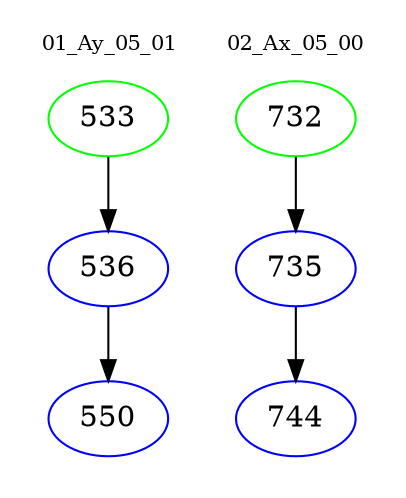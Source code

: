 digraph{
subgraph cluster_0 {
color = white
label = "01_Ay_05_01";
fontsize=10;
T0_533 [label="533", color="green"]
T0_533 -> T0_536 [color="black"]
T0_536 [label="536", color="blue"]
T0_536 -> T0_550 [color="black"]
T0_550 [label="550", color="blue"]
}
subgraph cluster_1 {
color = white
label = "02_Ax_05_00";
fontsize=10;
T1_732 [label="732", color="green"]
T1_732 -> T1_735 [color="black"]
T1_735 [label="735", color="blue"]
T1_735 -> T1_744 [color="black"]
T1_744 [label="744", color="blue"]
}
}
